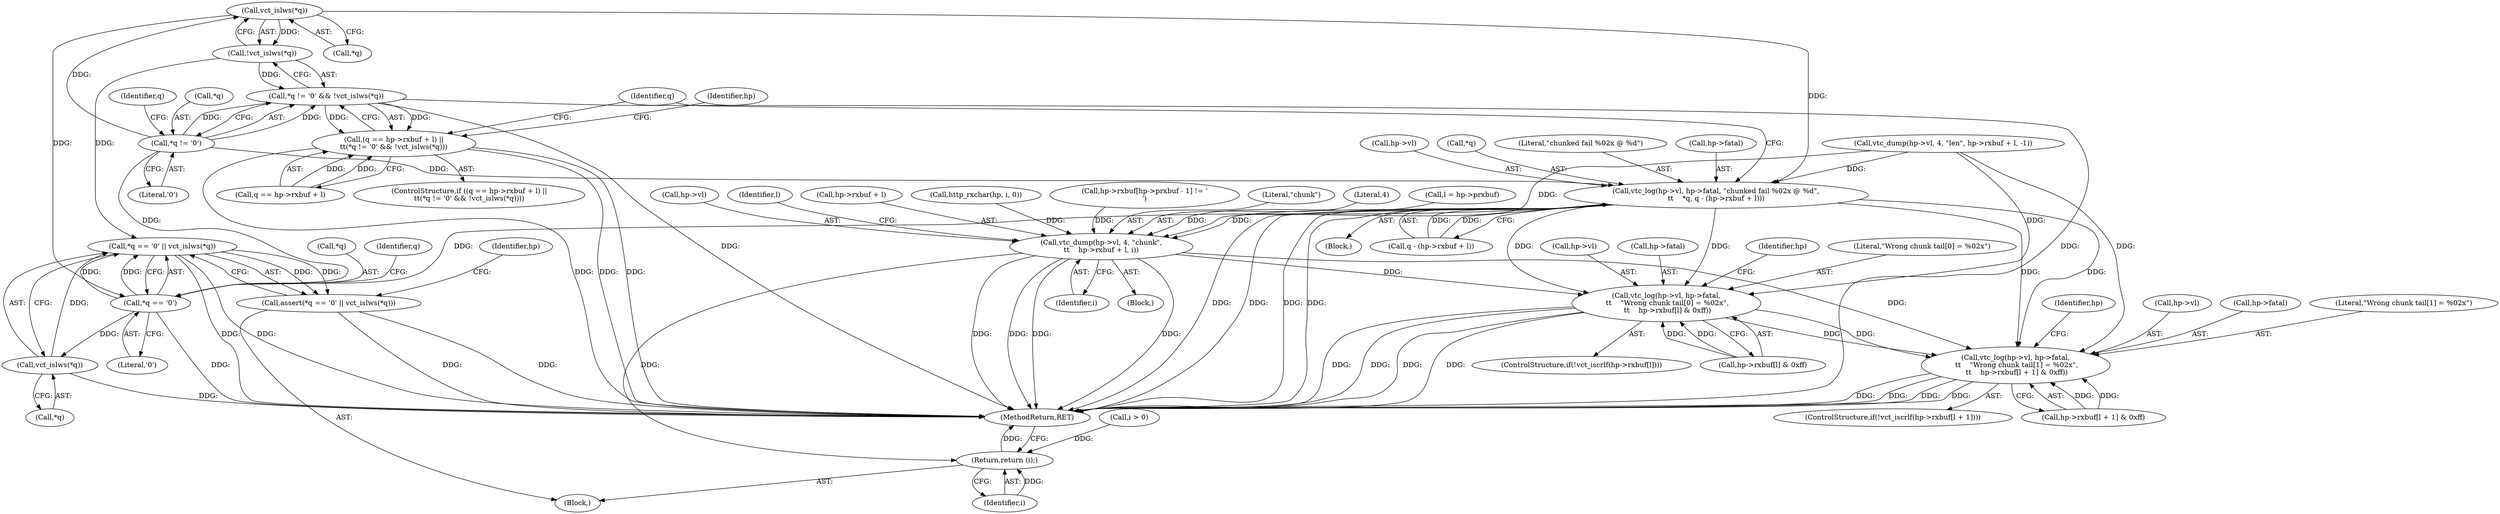 digraph "0_Varnish-Cache_85e8468bec9416bd7e16b0d80cb820ecd2b330c3_1@pointer" {
"1000174" [label="(Call,vct_islws(*q))"];
"1000169" [label="(Call,*q != '\0')"];
"1000173" [label="(Call,!vct_islws(*q))"];
"1000168" [label="(Call,*q != '\0' && !vct_islws(*q))"];
"1000160" [label="(Call,(q == hp->rxbuf + l) ||\n\t\t(*q != '\0' && !vct_islws(*q)))"];
"1000204" [label="(Call,*q == '\0' || vct_islws(*q))"];
"1000203" [label="(Call,assert(*q == '\0' || vct_islws(*q)))"];
"1000178" [label="(Call,vtc_log(hp->vl, hp->fatal, \"chunked fail %02x @ %d\",\n\t\t    *q, q - (hp->rxbuf + l)))"];
"1000205" [label="(Call,*q == '\0')"];
"1000209" [label="(Call,vct_islws(*q))"];
"1000228" [label="(Call,vtc_dump(hp->vl, 4, \"chunk\",\n\t\t    hp->rxbuf + l, i))"];
"1000259" [label="(Call,vtc_log(hp->vl, hp->fatal,\n \t\t    \"Wrong chunk tail[0] = %02x\",\n \t\t    hp->rxbuf[l] & 0xff))"];
"1000284" [label="(Call,vtc_log(hp->vl, hp->fatal,\n \t\t    \"Wrong chunk tail[1] = %02x\",\n \t\t    hp->rxbuf[l + 1] & 0xff))"];
"1000313" [label="(Return,return (i);)"];
"1000175" [label="(Call,*q)"];
"1000259" [label="(Call,vtc_log(hp->vl, hp->fatal,\n \t\t    \"Wrong chunk tail[0] = %02x\",\n \t\t    hp->rxbuf[l] & 0xff))"];
"1000228" [label="(Call,vtc_dump(hp->vl, 4, \"chunk\",\n\t\t    hp->rxbuf + l, i))"];
"1000180" [label="(Identifier,hp)"];
"1000315" [label="(MethodReturn,RET)"];
"1000314" [label="(Identifier,i)"];
"1000168" [label="(Call,*q != '\0' && !vct_islws(*q))"];
"1000173" [label="(Call,!vct_islws(*q))"];
"1000186" [label="(Call,*q)"];
"1000118" [label="(Call,hp->rxbuf[hp->prxbuf - 1] != '\n')"];
"1000251" [label="(ControlStructure,if(!vct_iscrlf(hp->rxbuf[l])))"];
"1000203" [label="(Call,assert(*q == '\0' || vct_islws(*q)))"];
"1000161" [label="(Call,q == hp->rxbuf + l)"];
"1000170" [label="(Call,*q)"];
"1000129" [label="(Call,vtc_dump(hp->vl, 4, \"len\", hp->rxbuf + l, -1))"];
"1000176" [label="(Identifier,q)"];
"1000284" [label="(Call,vtc_log(hp->vl, hp->fatal,\n \t\t    \"Wrong chunk tail[1] = %02x\",\n \t\t    hp->rxbuf[l + 1] & 0xff))"];
"1000267" [label="(Call,hp->rxbuf[l] & 0xff)"];
"1000177" [label="(Block,)"];
"1000266" [label="(Literal,\"Wrong chunk tail[0] = %02x\")"];
"1000206" [label="(Call,*q)"];
"1000233" [label="(Literal,\"chunk\")"];
"1000239" [label="(Identifier,i)"];
"1000160" [label="(Call,(q == hp->rxbuf + l) ||\n\t\t(*q != '\0' && !vct_islws(*q)))"];
"1000169" [label="(Call,*q != '\0')"];
"1000174" [label="(Call,vct_islws(*q))"];
"1000232" [label="(Literal,4)"];
"1000209" [label="(Call,vct_islws(*q))"];
"1000106" [label="(Call,l = hp->prxbuf)"];
"1000185" [label="(Literal,\"chunked fail %02x @ %d\")"];
"1000260" [label="(Call,hp->vl)"];
"1000229" [label="(Call,hp->vl)"];
"1000274" [label="(ControlStructure,if(!vct_iscrlf(hp->rxbuf[l + 1])))"];
"1000221" [label="(Block,)"];
"1000197" [label="(Identifier,q)"];
"1000211" [label="(Identifier,q)"];
"1000313" [label="(Return,return (i);)"];
"1000292" [label="(Call,hp->rxbuf[l + 1] & 0xff)"];
"1000102" [label="(Block,)"];
"1000178" [label="(Call,vtc_log(hp->vl, hp->fatal, \"chunked fail %02x @ %d\",\n\t\t    *q, q - (hp->rxbuf + l)))"];
"1000263" [label="(Call,hp->fatal)"];
"1000241" [label="(Identifier,l)"];
"1000303" [label="(Identifier,hp)"];
"1000214" [label="(Identifier,hp)"];
"1000210" [label="(Call,*q)"];
"1000204" [label="(Call,*q == '\0' || vct_islws(*q))"];
"1000285" [label="(Call,hp->vl)"];
"1000234" [label="(Call,hp->rxbuf + l)"];
"1000224" [label="(Call,http_rxchar(hp, i, 0))"];
"1000288" [label="(Call,hp->fatal)"];
"1000188" [label="(Call,q - (hp->rxbuf + l))"];
"1000159" [label="(ControlStructure,if ((q == hp->rxbuf + l) ||\n\t\t(*q != '\0' && !vct_islws(*q))))"];
"1000279" [label="(Identifier,hp)"];
"1000208" [label="(Literal,'\0')"];
"1000218" [label="(Call,i > 0)"];
"1000291" [label="(Literal,\"Wrong chunk tail[1] = %02x\")"];
"1000182" [label="(Call,hp->fatal)"];
"1000179" [label="(Call,hp->vl)"];
"1000205" [label="(Call,*q == '\0')"];
"1000172" [label="(Literal,'\0')"];
"1000174" -> "1000173"  [label="AST: "];
"1000174" -> "1000175"  [label="CFG: "];
"1000175" -> "1000174"  [label="AST: "];
"1000173" -> "1000174"  [label="CFG: "];
"1000174" -> "1000173"  [label="DDG: "];
"1000169" -> "1000174"  [label="DDG: "];
"1000174" -> "1000178"  [label="DDG: "];
"1000174" -> "1000205"  [label="DDG: "];
"1000169" -> "1000168"  [label="AST: "];
"1000169" -> "1000172"  [label="CFG: "];
"1000170" -> "1000169"  [label="AST: "];
"1000172" -> "1000169"  [label="AST: "];
"1000176" -> "1000169"  [label="CFG: "];
"1000168" -> "1000169"  [label="CFG: "];
"1000169" -> "1000168"  [label="DDG: "];
"1000169" -> "1000168"  [label="DDG: "];
"1000169" -> "1000178"  [label="DDG: "];
"1000169" -> "1000205"  [label="DDG: "];
"1000173" -> "1000168"  [label="AST: "];
"1000168" -> "1000173"  [label="CFG: "];
"1000173" -> "1000168"  [label="DDG: "];
"1000173" -> "1000204"  [label="DDG: "];
"1000168" -> "1000160"  [label="AST: "];
"1000160" -> "1000168"  [label="CFG: "];
"1000168" -> "1000315"  [label="DDG: "];
"1000168" -> "1000315"  [label="DDG: "];
"1000168" -> "1000160"  [label="DDG: "];
"1000168" -> "1000160"  [label="DDG: "];
"1000160" -> "1000159"  [label="AST: "];
"1000160" -> "1000161"  [label="CFG: "];
"1000161" -> "1000160"  [label="AST: "];
"1000180" -> "1000160"  [label="CFG: "];
"1000197" -> "1000160"  [label="CFG: "];
"1000160" -> "1000315"  [label="DDG: "];
"1000160" -> "1000315"  [label="DDG: "];
"1000160" -> "1000315"  [label="DDG: "];
"1000161" -> "1000160"  [label="DDG: "];
"1000161" -> "1000160"  [label="DDG: "];
"1000204" -> "1000203"  [label="AST: "];
"1000204" -> "1000205"  [label="CFG: "];
"1000204" -> "1000209"  [label="CFG: "];
"1000205" -> "1000204"  [label="AST: "];
"1000209" -> "1000204"  [label="AST: "];
"1000203" -> "1000204"  [label="CFG: "];
"1000204" -> "1000315"  [label="DDG: "];
"1000204" -> "1000315"  [label="DDG: "];
"1000204" -> "1000203"  [label="DDG: "];
"1000204" -> "1000203"  [label="DDG: "];
"1000205" -> "1000204"  [label="DDG: "];
"1000205" -> "1000204"  [label="DDG: "];
"1000209" -> "1000204"  [label="DDG: "];
"1000203" -> "1000102"  [label="AST: "];
"1000214" -> "1000203"  [label="CFG: "];
"1000203" -> "1000315"  [label="DDG: "];
"1000203" -> "1000315"  [label="DDG: "];
"1000178" -> "1000177"  [label="AST: "];
"1000178" -> "1000188"  [label="CFG: "];
"1000179" -> "1000178"  [label="AST: "];
"1000182" -> "1000178"  [label="AST: "];
"1000185" -> "1000178"  [label="AST: "];
"1000186" -> "1000178"  [label="AST: "];
"1000188" -> "1000178"  [label="AST: "];
"1000197" -> "1000178"  [label="CFG: "];
"1000178" -> "1000315"  [label="DDG: "];
"1000178" -> "1000315"  [label="DDG: "];
"1000178" -> "1000315"  [label="DDG: "];
"1000178" -> "1000315"  [label="DDG: "];
"1000129" -> "1000178"  [label="DDG: "];
"1000188" -> "1000178"  [label="DDG: "];
"1000188" -> "1000178"  [label="DDG: "];
"1000178" -> "1000205"  [label="DDG: "];
"1000178" -> "1000228"  [label="DDG: "];
"1000178" -> "1000259"  [label="DDG: "];
"1000178" -> "1000259"  [label="DDG: "];
"1000178" -> "1000284"  [label="DDG: "];
"1000178" -> "1000284"  [label="DDG: "];
"1000205" -> "1000208"  [label="CFG: "];
"1000206" -> "1000205"  [label="AST: "];
"1000208" -> "1000205"  [label="AST: "];
"1000211" -> "1000205"  [label="CFG: "];
"1000205" -> "1000315"  [label="DDG: "];
"1000205" -> "1000209"  [label="DDG: "];
"1000209" -> "1000210"  [label="CFG: "];
"1000210" -> "1000209"  [label="AST: "];
"1000209" -> "1000315"  [label="DDG: "];
"1000228" -> "1000221"  [label="AST: "];
"1000228" -> "1000239"  [label="CFG: "];
"1000229" -> "1000228"  [label="AST: "];
"1000232" -> "1000228"  [label="AST: "];
"1000233" -> "1000228"  [label="AST: "];
"1000234" -> "1000228"  [label="AST: "];
"1000239" -> "1000228"  [label="AST: "];
"1000241" -> "1000228"  [label="CFG: "];
"1000228" -> "1000315"  [label="DDG: "];
"1000228" -> "1000315"  [label="DDG: "];
"1000228" -> "1000315"  [label="DDG: "];
"1000228" -> "1000315"  [label="DDG: "];
"1000129" -> "1000228"  [label="DDG: "];
"1000118" -> "1000228"  [label="DDG: "];
"1000106" -> "1000228"  [label="DDG: "];
"1000224" -> "1000228"  [label="DDG: "];
"1000228" -> "1000259"  [label="DDG: "];
"1000228" -> "1000284"  [label="DDG: "];
"1000228" -> "1000313"  [label="DDG: "];
"1000259" -> "1000251"  [label="AST: "];
"1000259" -> "1000267"  [label="CFG: "];
"1000260" -> "1000259"  [label="AST: "];
"1000263" -> "1000259"  [label="AST: "];
"1000266" -> "1000259"  [label="AST: "];
"1000267" -> "1000259"  [label="AST: "];
"1000279" -> "1000259"  [label="CFG: "];
"1000259" -> "1000315"  [label="DDG: "];
"1000259" -> "1000315"  [label="DDG: "];
"1000259" -> "1000315"  [label="DDG: "];
"1000259" -> "1000315"  [label="DDG: "];
"1000129" -> "1000259"  [label="DDG: "];
"1000267" -> "1000259"  [label="DDG: "];
"1000267" -> "1000259"  [label="DDG: "];
"1000259" -> "1000284"  [label="DDG: "];
"1000259" -> "1000284"  [label="DDG: "];
"1000284" -> "1000274"  [label="AST: "];
"1000284" -> "1000292"  [label="CFG: "];
"1000285" -> "1000284"  [label="AST: "];
"1000288" -> "1000284"  [label="AST: "];
"1000291" -> "1000284"  [label="AST: "];
"1000292" -> "1000284"  [label="AST: "];
"1000303" -> "1000284"  [label="CFG: "];
"1000284" -> "1000315"  [label="DDG: "];
"1000284" -> "1000315"  [label="DDG: "];
"1000284" -> "1000315"  [label="DDG: "];
"1000284" -> "1000315"  [label="DDG: "];
"1000129" -> "1000284"  [label="DDG: "];
"1000292" -> "1000284"  [label="DDG: "];
"1000292" -> "1000284"  [label="DDG: "];
"1000313" -> "1000102"  [label="AST: "];
"1000313" -> "1000314"  [label="CFG: "];
"1000314" -> "1000313"  [label="AST: "];
"1000315" -> "1000313"  [label="CFG: "];
"1000313" -> "1000315"  [label="DDG: "];
"1000314" -> "1000313"  [label="DDG: "];
"1000218" -> "1000313"  [label="DDG: "];
}
